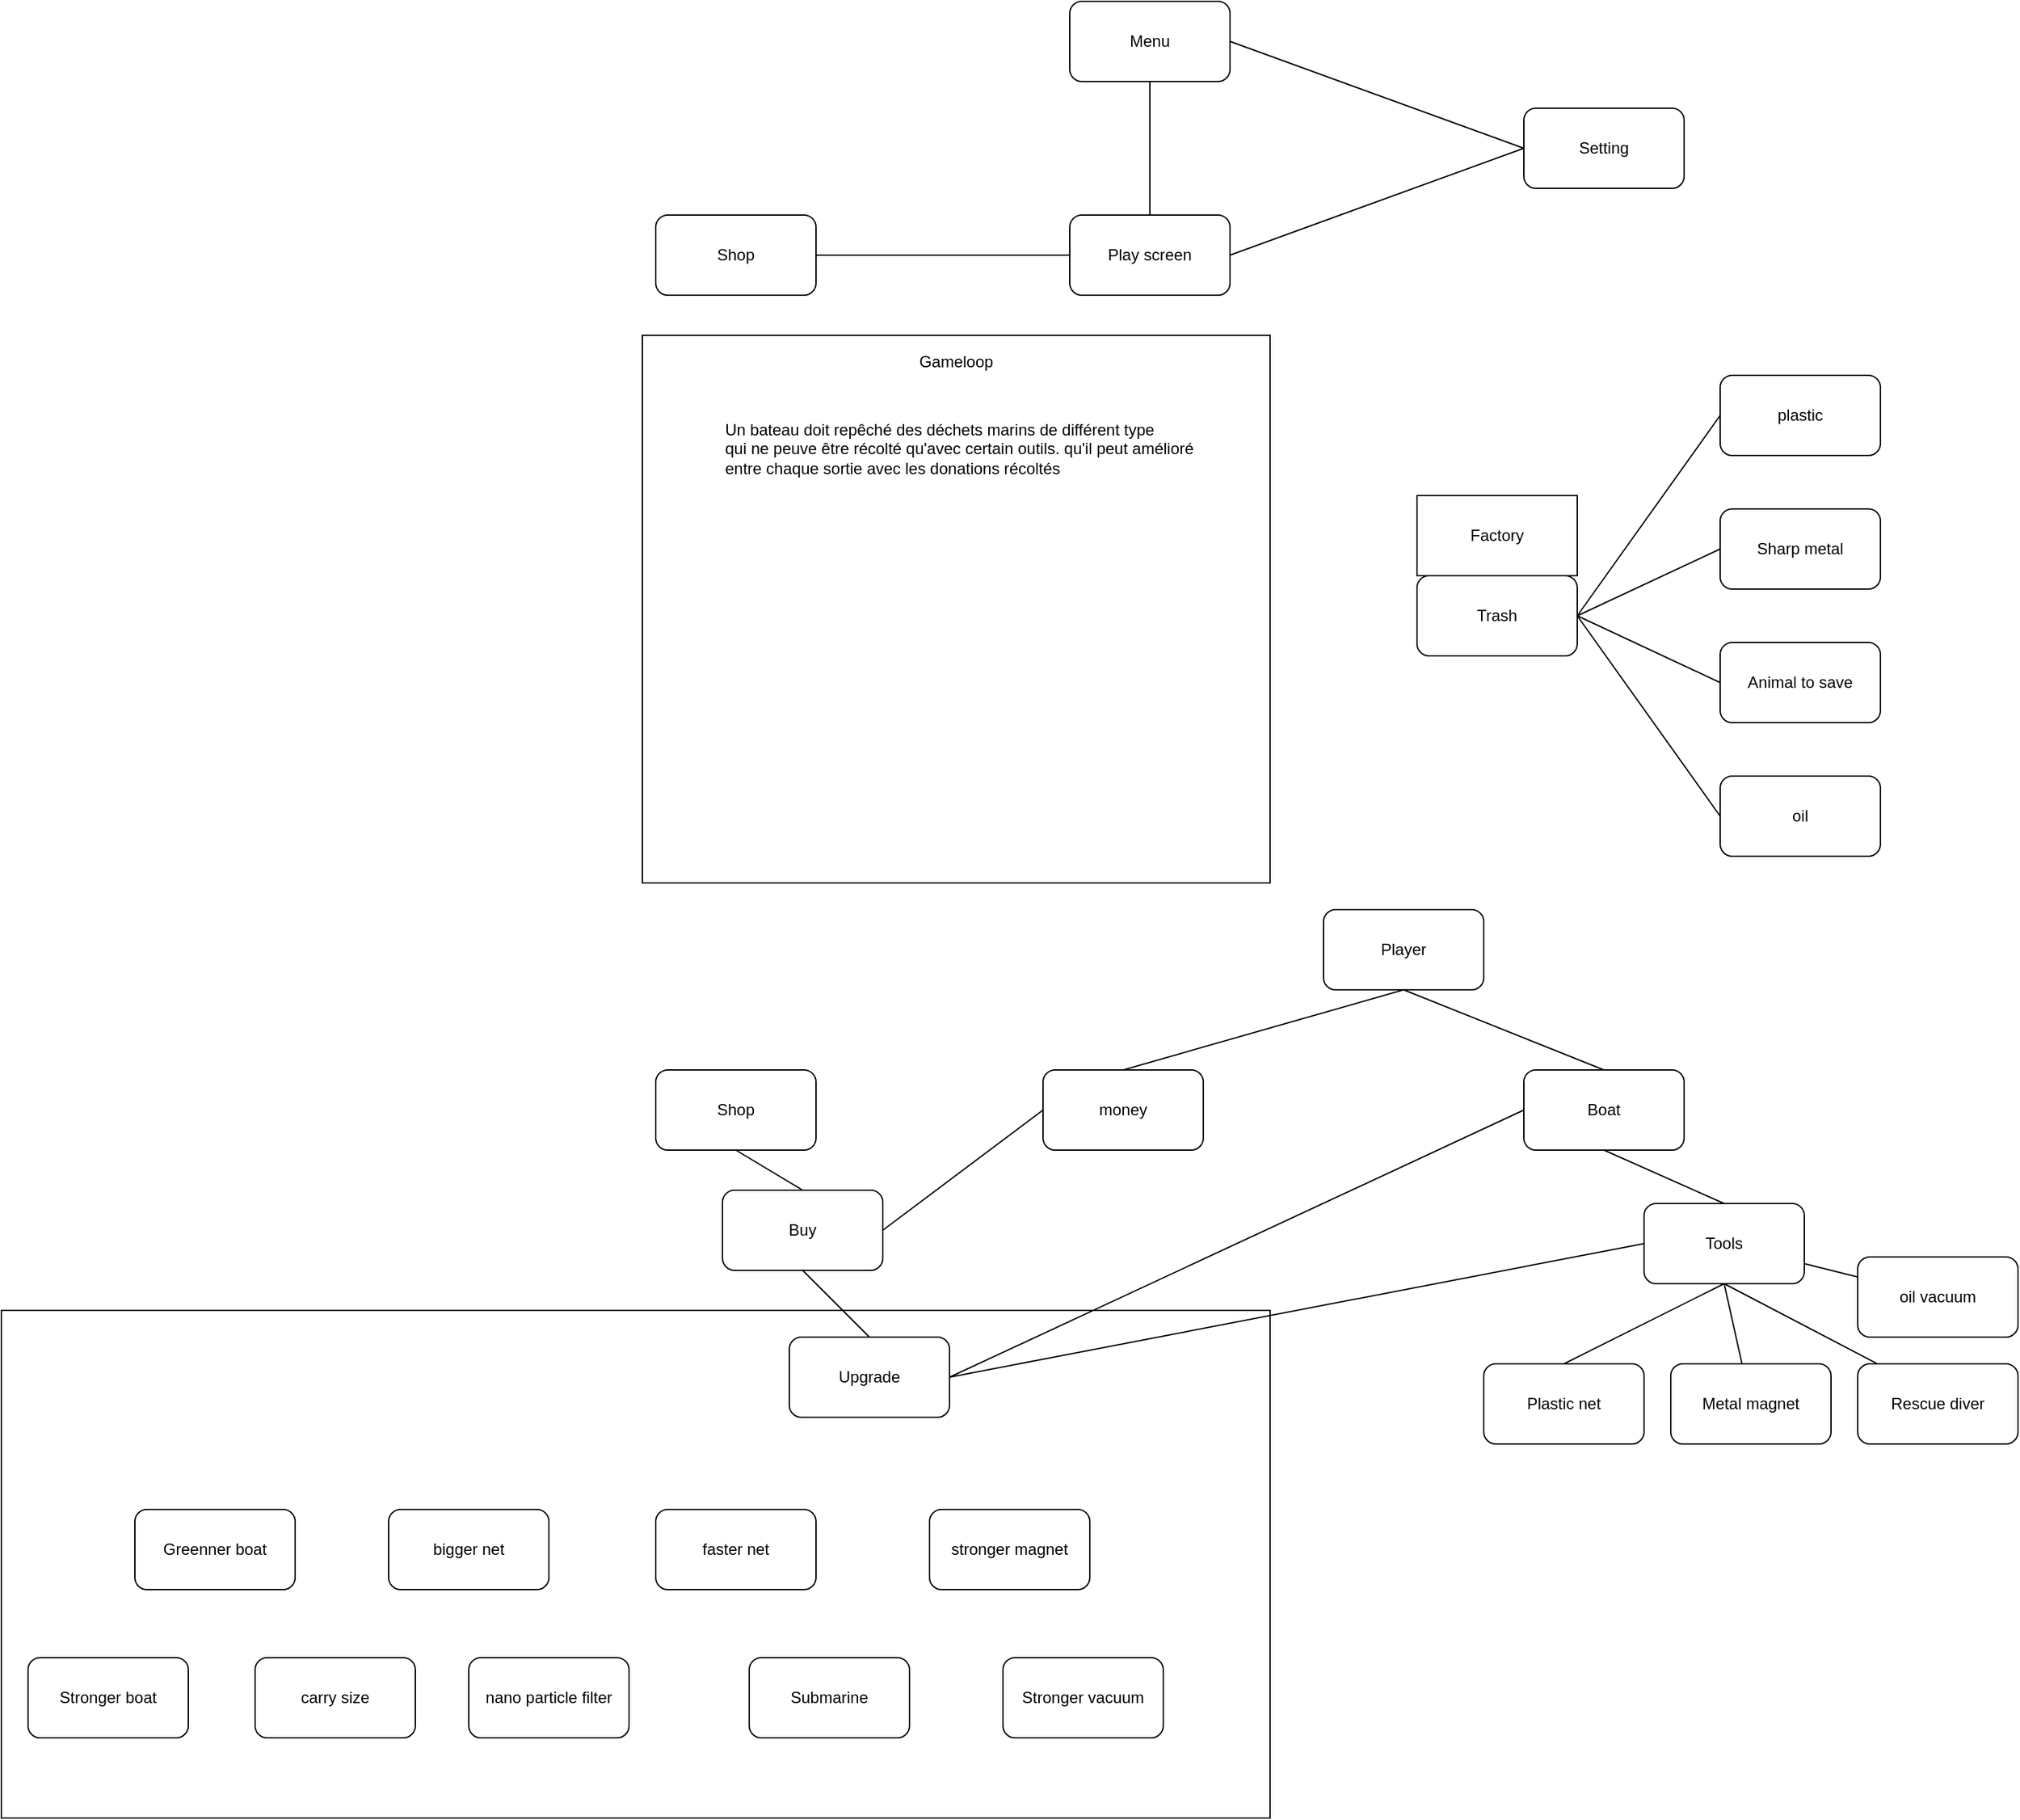 <mxfile>
    <diagram id="AZmw_i6mIX3QRlRvEsVa" name="Page-1">
        <mxGraphModel dx="2217" dy="621" grid="1" gridSize="10" guides="1" tooltips="1" connect="1" arrows="1" fold="1" page="1" pageScale="1" pageWidth="827" pageHeight="1169" math="0" shadow="0">
            <root>
                <mxCell id="0"/>
                <mxCell id="1" parent="0"/>
                <mxCell id="16" style="edgeStyle=none;html=1;exitX=0.5;exitY=1;exitDx=0;exitDy=0;entryX=0.5;entryY=0;entryDx=0;entryDy=0;endArrow=none;endFill=0;" parent="1" source="2" target="3" edge="1">
                    <mxGeometry relative="1" as="geometry"/>
                </mxCell>
                <mxCell id="18" style="edgeStyle=none;html=1;exitX=1;exitY=0.5;exitDx=0;exitDy=0;endArrow=none;endFill=0;" parent="1" source="2" edge="1">
                    <mxGeometry relative="1" as="geometry">
                        <mxPoint x="680" y="150" as="targetPoint"/>
                    </mxGeometry>
                </mxCell>
                <mxCell id="2" value="Menu" style="rounded=1;whiteSpace=wrap;html=1;" parent="1" vertex="1">
                    <mxGeometry x="340" y="40" width="120" height="60" as="geometry"/>
                </mxCell>
                <mxCell id="17" style="edgeStyle=none;html=1;exitX=1;exitY=0.5;exitDx=0;exitDy=0;entryX=0;entryY=0.5;entryDx=0;entryDy=0;endArrow=none;endFill=0;" parent="1" source="3" target="5" edge="1">
                    <mxGeometry relative="1" as="geometry"/>
                </mxCell>
                <mxCell id="3" value="Play screen" style="rounded=1;whiteSpace=wrap;html=1;" parent="1" vertex="1">
                    <mxGeometry x="340" y="200" width="120" height="60" as="geometry"/>
                </mxCell>
                <mxCell id="15" style="edgeStyle=none;html=1;exitX=1;exitY=0.5;exitDx=0;exitDy=0;entryX=0;entryY=0.5;entryDx=0;entryDy=0;endArrow=none;endFill=0;" parent="1" source="4" target="3" edge="1">
                    <mxGeometry relative="1" as="geometry"/>
                </mxCell>
                <mxCell id="4" value="Shop" style="rounded=1;whiteSpace=wrap;html=1;" parent="1" vertex="1">
                    <mxGeometry x="30" y="200" width="120" height="60" as="geometry"/>
                </mxCell>
                <mxCell id="5" value="Setting" style="rounded=1;whiteSpace=wrap;html=1;" parent="1" vertex="1">
                    <mxGeometry x="680" y="120" width="120" height="60" as="geometry"/>
                </mxCell>
                <mxCell id="9" value="" style="rounded=0;whiteSpace=wrap;html=1;fillColor=none;" parent="1" vertex="1">
                    <mxGeometry x="20" y="290" width="470" height="410" as="geometry"/>
                </mxCell>
                <mxCell id="10" value="Gameloop" style="text;html=1;strokeColor=none;fillColor=none;align=center;verticalAlign=middle;whiteSpace=wrap;rounded=0;" parent="1" vertex="1">
                    <mxGeometry x="235" y="300" width="40" height="20" as="geometry"/>
                </mxCell>
                <mxCell id="12" value="Un bateau doit repêché des déchets marins de différent type&lt;br&gt;qui ne peuve être récolté qu'avec certain outils. qu'il peut amélioré entre chaque sortie avec les donations récoltés" style="text;html=1;strokeColor=none;fillColor=none;align=left;verticalAlign=middle;whiteSpace=wrap;rounded=0;" parent="1" vertex="1">
                    <mxGeometry x="80" y="330" width="360" height="90" as="geometry"/>
                </mxCell>
                <mxCell id="19" value="Trash" style="rounded=1;whiteSpace=wrap;html=1;fillColor=none;" parent="1" vertex="1">
                    <mxGeometry x="600" y="470" width="120" height="60" as="geometry"/>
                </mxCell>
                <mxCell id="24" style="edgeStyle=none;html=1;exitX=0;exitY=0.5;exitDx=0;exitDy=0;entryX=1;entryY=0.5;entryDx=0;entryDy=0;endArrow=none;endFill=0;" parent="1" source="20" target="19" edge="1">
                    <mxGeometry relative="1" as="geometry"/>
                </mxCell>
                <mxCell id="20" value="plastic" style="rounded=1;whiteSpace=wrap;html=1;fillColor=none;" parent="1" vertex="1">
                    <mxGeometry x="827" y="320" width="120" height="60" as="geometry"/>
                </mxCell>
                <mxCell id="25" style="edgeStyle=none;html=1;exitX=0;exitY=0.5;exitDx=0;exitDy=0;endArrow=none;endFill=0;" parent="1" source="21" edge="1">
                    <mxGeometry relative="1" as="geometry">
                        <mxPoint x="720" y="500" as="targetPoint"/>
                    </mxGeometry>
                </mxCell>
                <mxCell id="21" value="Sharp metal" style="rounded=1;whiteSpace=wrap;html=1;fillColor=none;" parent="1" vertex="1">
                    <mxGeometry x="827" y="420" width="120" height="60" as="geometry"/>
                </mxCell>
                <mxCell id="26" style="edgeStyle=none;html=1;exitX=0;exitY=0.5;exitDx=0;exitDy=0;endArrow=none;endFill=0;entryX=1;entryY=0.5;entryDx=0;entryDy=0;" parent="1" source="22" target="19" edge="1">
                    <mxGeometry relative="1" as="geometry">
                        <mxPoint x="720" y="510" as="targetPoint"/>
                    </mxGeometry>
                </mxCell>
                <mxCell id="22" value="Animal to save" style="rounded=1;whiteSpace=wrap;html=1;fillColor=none;" parent="1" vertex="1">
                    <mxGeometry x="827" y="520" width="120" height="60" as="geometry"/>
                </mxCell>
                <mxCell id="27" style="edgeStyle=none;html=1;exitX=0;exitY=0.5;exitDx=0;exitDy=0;entryX=1;entryY=0.5;entryDx=0;entryDy=0;endArrow=none;endFill=0;" parent="1" source="23" target="19" edge="1">
                    <mxGeometry relative="1" as="geometry"/>
                </mxCell>
                <mxCell id="23" value="oil" style="rounded=1;whiteSpace=wrap;html=1;fillColor=none;" parent="1" vertex="1">
                    <mxGeometry x="827" y="620" width="120" height="60" as="geometry"/>
                </mxCell>
                <mxCell id="28" value="Factory" style="rounded=0;whiteSpace=wrap;html=1;fillColor=none;" parent="1" vertex="1">
                    <mxGeometry x="600" y="410" width="120" height="60" as="geometry"/>
                </mxCell>
                <mxCell id="49" style="edgeStyle=none;html=1;exitX=0.5;exitY=1;exitDx=0;exitDy=0;entryX=0.5;entryY=0;entryDx=0;entryDy=0;endArrow=none;endFill=0;" parent="1" source="29" target="31" edge="1">
                    <mxGeometry relative="1" as="geometry"/>
                </mxCell>
                <mxCell id="29" value="Player" style="rounded=1;whiteSpace=wrap;html=1;fillColor=none;" parent="1" vertex="1">
                    <mxGeometry x="530" y="720" width="120" height="60" as="geometry"/>
                </mxCell>
                <mxCell id="50" style="edgeStyle=none;html=1;exitX=0.5;exitY=0;exitDx=0;exitDy=0;entryX=0.5;entryY=1;entryDx=0;entryDy=0;endArrow=none;endFill=0;" parent="1" source="30" target="29" edge="1">
                    <mxGeometry relative="1" as="geometry"/>
                </mxCell>
                <mxCell id="30" value="money" style="rounded=1;whiteSpace=wrap;html=1;fillColor=none;" parent="1" vertex="1">
                    <mxGeometry x="320" y="840" width="120" height="60" as="geometry"/>
                </mxCell>
                <mxCell id="48" style="edgeStyle=none;html=1;exitX=0;exitY=0.5;exitDx=0;exitDy=0;entryX=1;entryY=0.5;entryDx=0;entryDy=0;endArrow=none;endFill=0;" parent="1" source="31" target="45" edge="1">
                    <mxGeometry relative="1" as="geometry"/>
                </mxCell>
                <mxCell id="51" style="edgeStyle=none;html=1;exitX=0.5;exitY=1;exitDx=0;exitDy=0;entryX=0.5;entryY=0;entryDx=0;entryDy=0;endArrow=none;endFill=0;" parent="1" source="31" target="32" edge="1">
                    <mxGeometry relative="1" as="geometry"/>
                </mxCell>
                <mxCell id="31" value="Boat" style="rounded=1;whiteSpace=wrap;html=1;fillColor=none;" parent="1" vertex="1">
                    <mxGeometry x="680" y="840" width="120" height="60" as="geometry"/>
                </mxCell>
                <mxCell id="37" value="" style="edgeStyle=none;html=1;endArrow=none;endFill=0;" parent="1" source="32" target="36" edge="1">
                    <mxGeometry relative="1" as="geometry"/>
                </mxCell>
                <mxCell id="38" value="" style="edgeStyle=none;html=1;endArrow=none;endFill=0;" parent="1" target="34" edge="1">
                    <mxGeometry relative="1" as="geometry">
                        <mxPoint x="830" y="1000" as="sourcePoint"/>
                    </mxGeometry>
                </mxCell>
                <mxCell id="32" value="Tools" style="rounded=1;whiteSpace=wrap;html=1;fillColor=none;" parent="1" vertex="1">
                    <mxGeometry x="770" y="940" width="120" height="60" as="geometry"/>
                </mxCell>
                <mxCell id="40" style="edgeStyle=none;html=1;exitX=0.5;exitY=0;exitDx=0;exitDy=0;entryX=0.5;entryY=1;entryDx=0;entryDy=0;endArrow=none;endFill=0;" parent="1" source="33" target="32" edge="1">
                    <mxGeometry relative="1" as="geometry"/>
                </mxCell>
                <mxCell id="33" value="Plastic net" style="rounded=1;whiteSpace=wrap;html=1;fillColor=none;" parent="1" vertex="1">
                    <mxGeometry x="650" y="1060" width="120" height="60" as="geometry"/>
                </mxCell>
                <mxCell id="34" value="Metal magnet" style="rounded=1;whiteSpace=wrap;html=1;fillColor=none;" parent="1" vertex="1">
                    <mxGeometry x="790" y="1060" width="120" height="60" as="geometry"/>
                </mxCell>
                <mxCell id="39" style="edgeStyle=none;html=1;exitX=0.12;exitY=-0.003;exitDx=0;exitDy=0;entryX=0.5;entryY=1;entryDx=0;entryDy=0;endArrow=none;endFill=0;exitPerimeter=0;" parent="1" source="35" target="32" edge="1">
                    <mxGeometry relative="1" as="geometry"/>
                </mxCell>
                <mxCell id="35" value="Rescue diver" style="rounded=1;whiteSpace=wrap;html=1;fillColor=none;" parent="1" vertex="1">
                    <mxGeometry x="930" y="1060" width="120" height="60" as="geometry"/>
                </mxCell>
                <mxCell id="36" value="oil vacuum" style="rounded=1;whiteSpace=wrap;html=1;fillColor=none;" parent="1" vertex="1">
                    <mxGeometry x="930" y="980" width="120" height="60" as="geometry"/>
                </mxCell>
                <mxCell id="44" style="edgeStyle=none;html=1;exitX=0.5;exitY=1;exitDx=0;exitDy=0;entryX=0.5;entryY=0;entryDx=0;entryDy=0;endArrow=none;endFill=0;" parent="1" source="41" target="42" edge="1">
                    <mxGeometry relative="1" as="geometry"/>
                </mxCell>
                <mxCell id="41" value="Shop" style="rounded=1;whiteSpace=wrap;html=1;fillColor=none;" parent="1" vertex="1">
                    <mxGeometry x="30" y="840" width="120" height="60" as="geometry"/>
                </mxCell>
                <mxCell id="43" style="edgeStyle=none;html=1;exitX=1;exitY=0.5;exitDx=0;exitDy=0;entryX=0;entryY=0.5;entryDx=0;entryDy=0;endArrow=none;endFill=0;" parent="1" source="42" target="30" edge="1">
                    <mxGeometry relative="1" as="geometry"/>
                </mxCell>
                <mxCell id="46" style="edgeStyle=none;html=1;exitX=0.5;exitY=1;exitDx=0;exitDy=0;entryX=0.5;entryY=0;entryDx=0;entryDy=0;endArrow=none;endFill=0;" parent="1" source="42" target="45" edge="1">
                    <mxGeometry relative="1" as="geometry"/>
                </mxCell>
                <mxCell id="42" value="Buy" style="rounded=1;whiteSpace=wrap;html=1;fillColor=none;" parent="1" vertex="1">
                    <mxGeometry x="80" y="930" width="120" height="60" as="geometry"/>
                </mxCell>
                <mxCell id="47" style="edgeStyle=none;html=1;exitX=1;exitY=0.5;exitDx=0;exitDy=0;entryX=0;entryY=0.5;entryDx=0;entryDy=0;endArrow=none;endFill=0;" parent="1" source="45" target="32" edge="1">
                    <mxGeometry relative="1" as="geometry"/>
                </mxCell>
                <mxCell id="45" value="Upgrade" style="rounded=1;whiteSpace=wrap;html=1;fillColor=none;" parent="1" vertex="1">
                    <mxGeometry x="130" y="1040" width="120" height="60" as="geometry"/>
                </mxCell>
                <mxCell id="52" value="stronger magnet" style="rounded=1;whiteSpace=wrap;html=1;fillColor=none;" parent="1" vertex="1">
                    <mxGeometry x="235" y="1169" width="120" height="60" as="geometry"/>
                </mxCell>
                <mxCell id="53" value="faster net" style="rounded=1;whiteSpace=wrap;html=1;fillColor=none;" parent="1" vertex="1">
                    <mxGeometry x="30" y="1169" width="120" height="60" as="geometry"/>
                </mxCell>
                <mxCell id="54" value="bigger net" style="rounded=1;whiteSpace=wrap;html=1;fillColor=none;" parent="1" vertex="1">
                    <mxGeometry x="-170" y="1169" width="120" height="60" as="geometry"/>
                </mxCell>
                <mxCell id="55" value="Submarine" style="rounded=1;whiteSpace=wrap;html=1;fillColor=none;" parent="1" vertex="1">
                    <mxGeometry x="100" y="1280" width="120" height="60" as="geometry"/>
                </mxCell>
                <mxCell id="56" value="nano particle filter" style="rounded=1;whiteSpace=wrap;html=1;fillColor=none;" parent="1" vertex="1">
                    <mxGeometry x="-110" y="1280" width="120" height="60" as="geometry"/>
                </mxCell>
                <mxCell id="57" value="Stronger vacuum" style="rounded=1;whiteSpace=wrap;html=1;fillColor=none;" parent="1" vertex="1">
                    <mxGeometry x="290" y="1280" width="120" height="60" as="geometry"/>
                </mxCell>
                <mxCell id="58" value="Greenner boat" style="rounded=1;whiteSpace=wrap;html=1;fillColor=none;" parent="1" vertex="1">
                    <mxGeometry x="-360" y="1169" width="120" height="60" as="geometry"/>
                </mxCell>
                <mxCell id="59" value="Stronger boat" style="rounded=1;whiteSpace=wrap;html=1;fillColor=none;" parent="1" vertex="1">
                    <mxGeometry x="-440" y="1280" width="120" height="60" as="geometry"/>
                </mxCell>
                <mxCell id="60" value="carry size" style="rounded=1;whiteSpace=wrap;html=1;fillColor=none;" parent="1" vertex="1">
                    <mxGeometry x="-270" y="1280" width="120" height="60" as="geometry"/>
                </mxCell>
                <mxCell id="61" value="" style="rounded=0;whiteSpace=wrap;html=1;fillColor=none;" parent="1" vertex="1">
                    <mxGeometry x="-460" y="1020" width="950" height="380" as="geometry"/>
                </mxCell>
            </root>
        </mxGraphModel>
    </diagram>
</mxfile>
